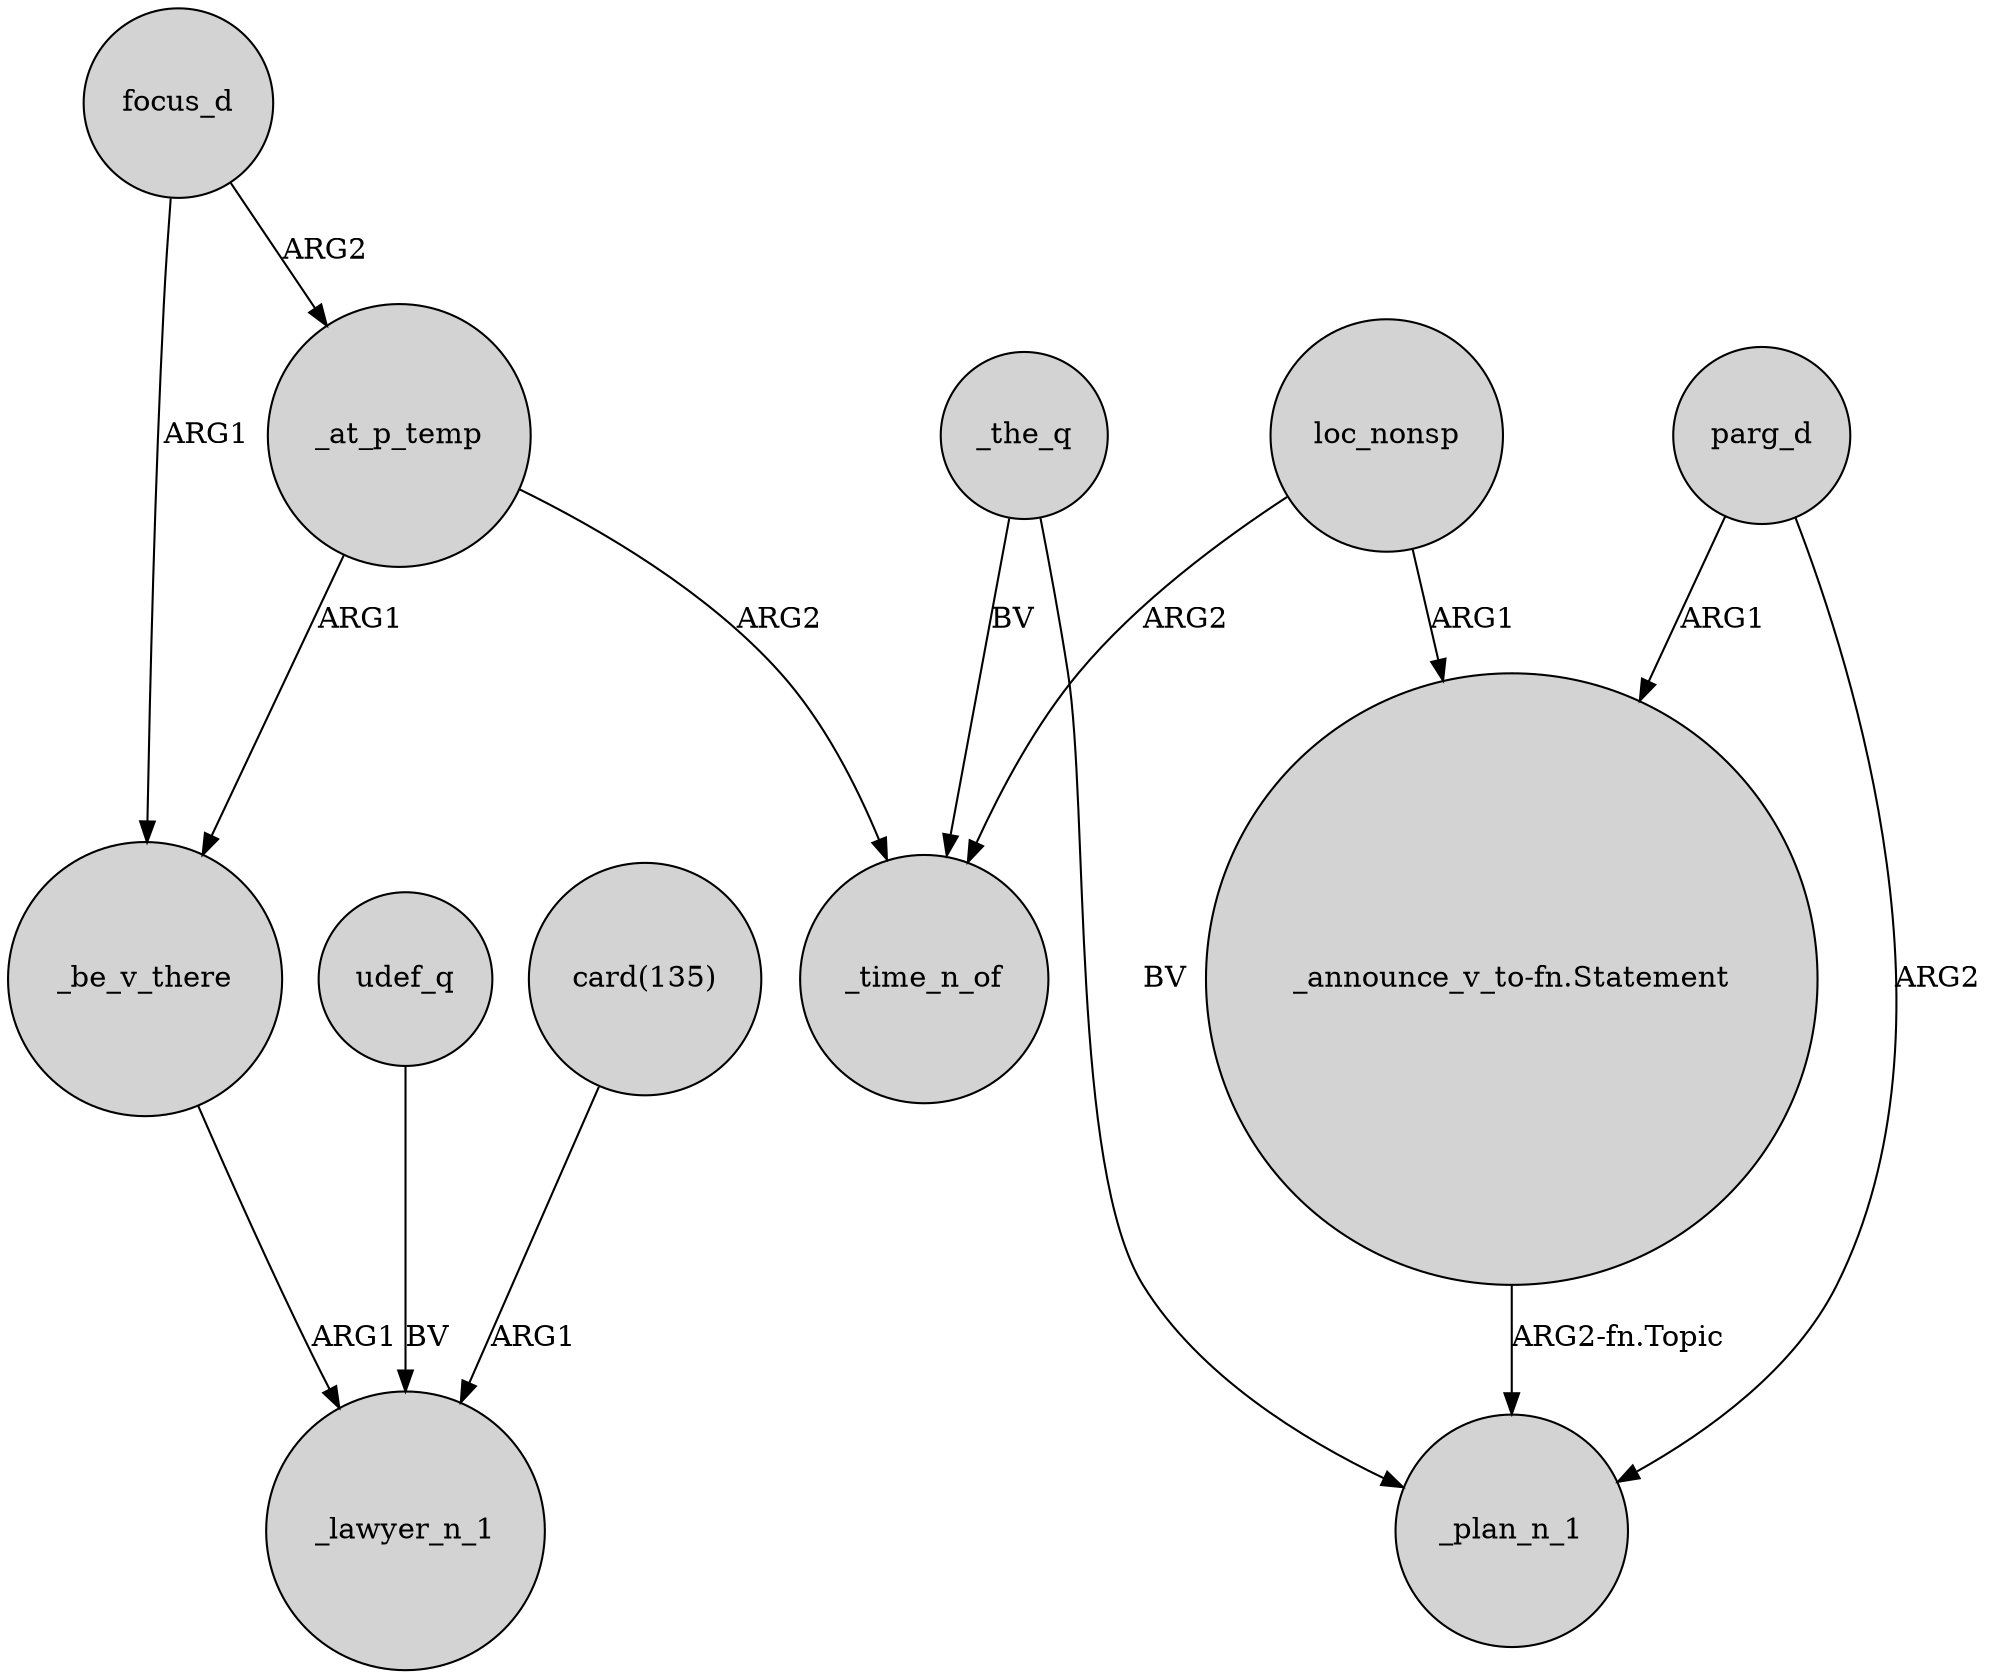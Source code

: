 digraph {
	node [shape=circle style=filled]
	focus_d -> _be_v_there [label=ARG1]
	focus_d -> _at_p_temp [label=ARG2]
	_the_q -> _time_n_of [label=BV]
	loc_nonsp -> _time_n_of [label=ARG2]
	_at_p_temp -> _time_n_of [label=ARG2]
	"_announce_v_to-fn.Statement" -> _plan_n_1 [label="ARG2-fn.Topic"]
	parg_d -> "_announce_v_to-fn.Statement" [label=ARG1]
	parg_d -> _plan_n_1 [label=ARG2]
	udef_q -> _lawyer_n_1 [label=BV]
	"card(135)" -> _lawyer_n_1 [label=ARG1]
	_the_q -> _plan_n_1 [label=BV]
	_be_v_there -> _lawyer_n_1 [label=ARG1]
	loc_nonsp -> "_announce_v_to-fn.Statement" [label=ARG1]
	_at_p_temp -> _be_v_there [label=ARG1]
}
